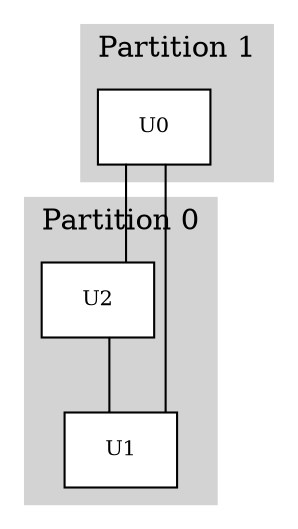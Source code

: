 digraph "" {
	graph [overlap=false,
		rankdir=TB,
		ratio=auto,
		splines=ortho
	];
	node [fillcolor=white,
		fontsize=10,
		style=filled
	];
	edge [arrowhead=dot,
		arrowsize=0.0,
		arrowtail=dot,
		dir=both,
		fontsize=8
	];
	subgraph cluster_1 {
		graph [color=lightgrey,
			label="Partition 1",
			style=filled
		];
		U0	[shape=box];
	}
	subgraph cluster_0 {
		graph [color=lightgrey,
			label="Partition 0",
			style=filled
		];
		U2	[shape=box];
		U1	[shape=box];
	}
	U0 -> U2;
	U0 -> U1;
	U2 -> U1;
}
